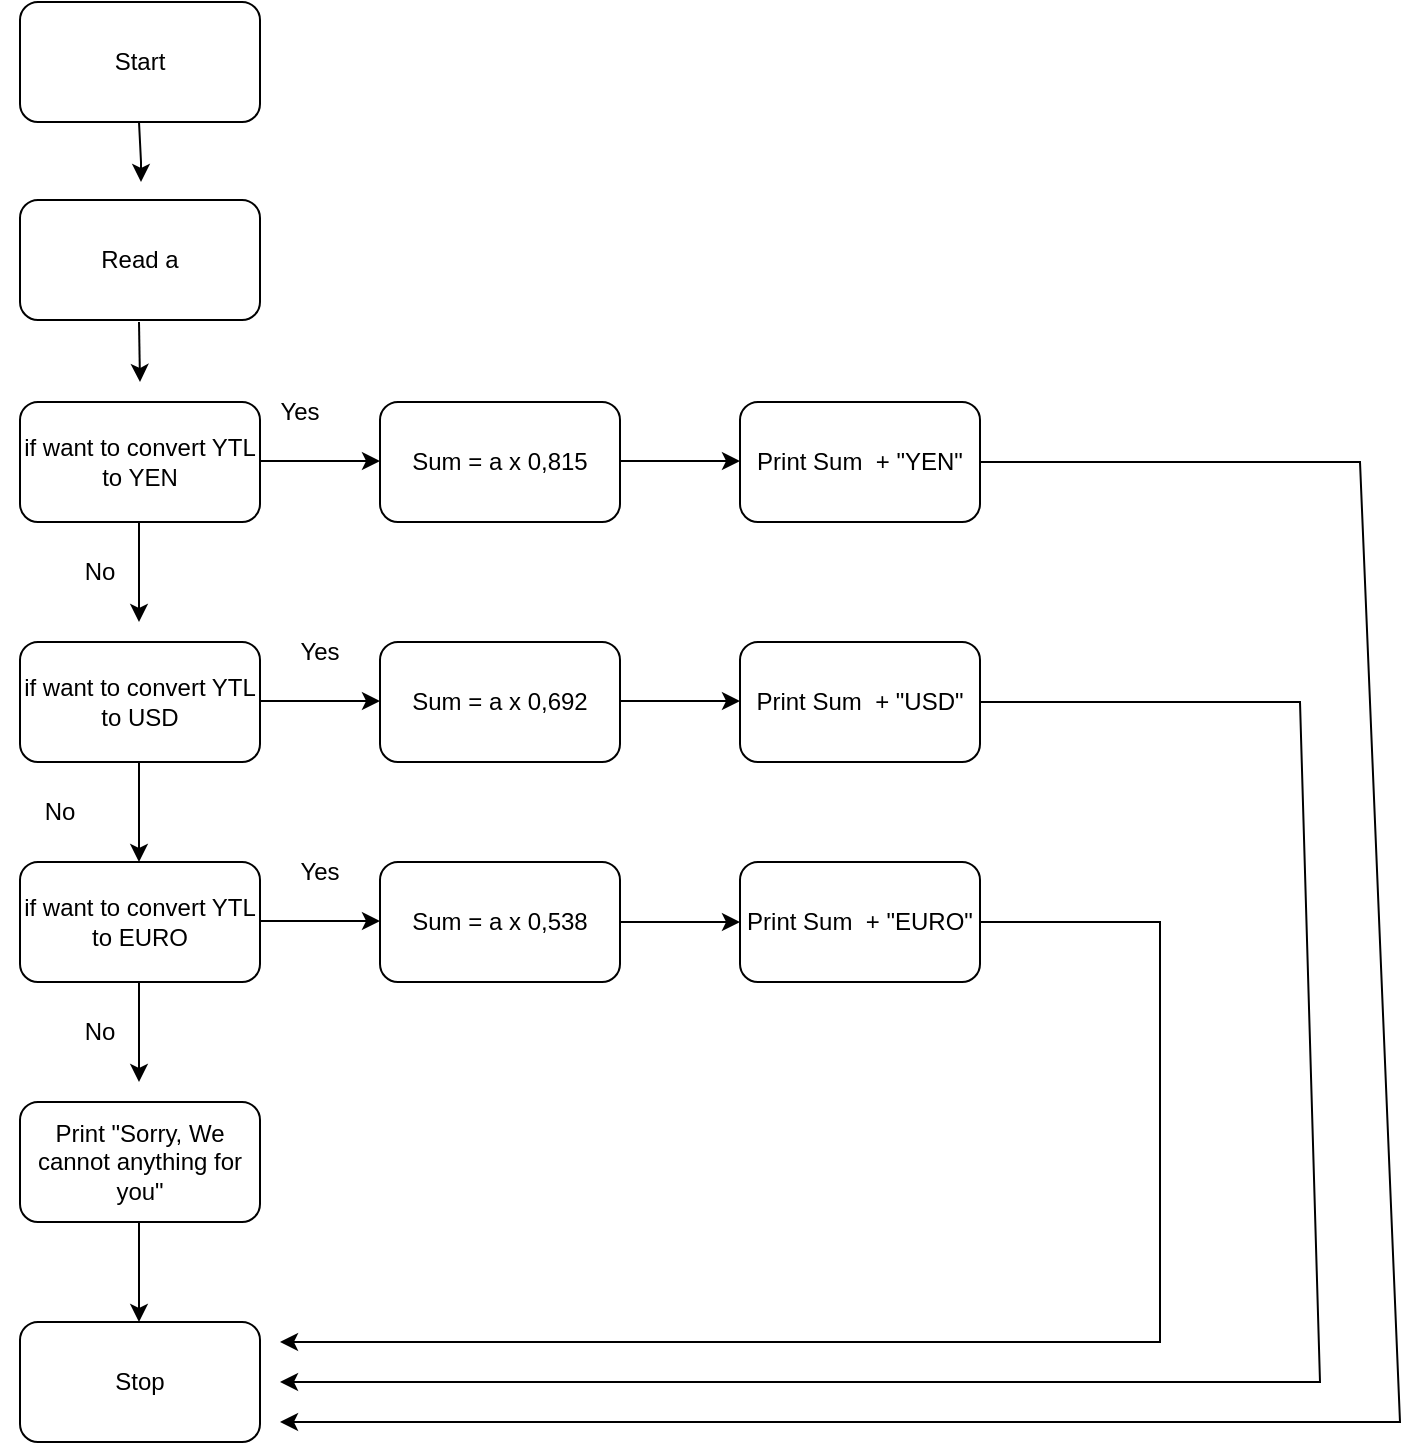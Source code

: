 <mxfile version="15.6.2" type="github"><diagram id="lIKNdZSSERzLnmymlffm" name="Page-1"><mxGraphModel dx="1422" dy="727" grid="1" gridSize="10" guides="1" tooltips="1" connect="1" arrows="1" fold="1" page="1" pageScale="1" pageWidth="827" pageHeight="1169" math="0" shadow="0"><root><mxCell id="0"/><mxCell id="1" parent="0"/><mxCell id="Lj_NbQSTLonGSrCqd0vI-2" value="Stop" style="rounded=1;whiteSpace=wrap;html=1;" vertex="1" parent="1"><mxGeometry x="150" y="660" width="120" height="60" as="geometry"/></mxCell><mxCell id="Lj_NbQSTLonGSrCqd0vI-3" value="Start" style="rounded=1;whiteSpace=wrap;html=1;" vertex="1" parent="1"><mxGeometry x="150" width="120" height="60" as="geometry"/></mxCell><mxCell id="Lj_NbQSTLonGSrCqd0vI-4" value="Read a" style="rounded=1;whiteSpace=wrap;html=1;" vertex="1" parent="1"><mxGeometry x="150" y="99" width="120" height="60" as="geometry"/></mxCell><mxCell id="Lj_NbQSTLonGSrCqd0vI-26" value="" style="endArrow=classic;html=1;rounded=0;" edge="1" parent="1"><mxGeometry width="50" height="50" relative="1" as="geometry"><mxPoint x="209.5" y="60" as="sourcePoint"/><mxPoint x="210.5" y="90" as="targetPoint"/><Array as="points"><mxPoint x="210.5" y="80"/></Array></mxGeometry></mxCell><mxCell id="Lj_NbQSTLonGSrCqd0vI-27" value="" style="endArrow=classic;html=1;rounded=0;" edge="1" parent="1"><mxGeometry width="50" height="50" relative="1" as="geometry"><mxPoint x="209.5" y="160" as="sourcePoint"/><mxPoint x="210" y="190" as="targetPoint"/></mxGeometry></mxCell><mxCell id="Lj_NbQSTLonGSrCqd0vI-28" value="if want to convert YTL to YEN" style="rounded=1;whiteSpace=wrap;html=1;" vertex="1" parent="1"><mxGeometry x="150" y="200" width="120" height="60" as="geometry"/></mxCell><mxCell id="Lj_NbQSTLonGSrCqd0vI-30" value="Yes" style="text;html=1;strokeColor=none;fillColor=none;align=center;verticalAlign=middle;whiteSpace=wrap;rounded=0;" vertex="1" parent="1"><mxGeometry x="260" y="190" width="60" height="30" as="geometry"/></mxCell><mxCell id="Lj_NbQSTLonGSrCqd0vI-31" value="Sum = a x 0,815" style="rounded=1;whiteSpace=wrap;html=1;" vertex="1" parent="1"><mxGeometry x="330" y="200" width="120" height="60" as="geometry"/></mxCell><mxCell id="Lj_NbQSTLonGSrCqd0vI-33" value="Print Sum&amp;nbsp; + &quot;YEN&quot;" style="rounded=1;whiteSpace=wrap;html=1;" vertex="1" parent="1"><mxGeometry x="510" y="200" width="120" height="60" as="geometry"/></mxCell><mxCell id="Lj_NbQSTLonGSrCqd0vI-34" value="" style="endArrow=classic;html=1;rounded=0;" edge="1" parent="1"><mxGeometry width="50" height="50" relative="1" as="geometry"><mxPoint x="209.5" y="260" as="sourcePoint"/><mxPoint x="209.5" y="310" as="targetPoint"/><Array as="points"><mxPoint x="209.5" y="290"/></Array></mxGeometry></mxCell><mxCell id="Lj_NbQSTLonGSrCqd0vI-35" value="No" style="text;html=1;strokeColor=none;fillColor=none;align=center;verticalAlign=middle;whiteSpace=wrap;rounded=0;" vertex="1" parent="1"><mxGeometry x="160" y="270" width="60" height="30" as="geometry"/></mxCell><mxCell id="Lj_NbQSTLonGSrCqd0vI-36" value="if want to convert YTL to USD" style="rounded=1;whiteSpace=wrap;html=1;" vertex="1" parent="1"><mxGeometry x="150" y="320" width="120" height="60" as="geometry"/></mxCell><mxCell id="Lj_NbQSTLonGSrCqd0vI-37" value="if want to convert YTL to EURO" style="rounded=1;whiteSpace=wrap;html=1;" vertex="1" parent="1"><mxGeometry x="150" y="430" width="120" height="60" as="geometry"/></mxCell><mxCell id="Lj_NbQSTLonGSrCqd0vI-38" value="" style="endArrow=classic;html=1;rounded=0;" edge="1" parent="1"><mxGeometry width="50" height="50" relative="1" as="geometry"><mxPoint x="270" y="349.5" as="sourcePoint"/><mxPoint x="330" y="349.5" as="targetPoint"/><Array as="points"><mxPoint x="300" y="349.5"/></Array></mxGeometry></mxCell><mxCell id="Lj_NbQSTLonGSrCqd0vI-39" value="" style="endArrow=classic;html=1;rounded=0;" edge="1" parent="1"><mxGeometry width="50" height="50" relative="1" as="geometry"><mxPoint x="270" y="459.5" as="sourcePoint"/><mxPoint x="330" y="459.5" as="targetPoint"/></mxGeometry></mxCell><mxCell id="Lj_NbQSTLonGSrCqd0vI-41" value="Sum = a x 0,692" style="rounded=1;whiteSpace=wrap;html=1;" vertex="1" parent="1"><mxGeometry x="330" y="320" width="120" height="60" as="geometry"/></mxCell><mxCell id="Lj_NbQSTLonGSrCqd0vI-42" value="" style="endArrow=classic;html=1;rounded=0;" edge="1" parent="1"><mxGeometry width="50" height="50" relative="1" as="geometry"><mxPoint x="270" y="229.5" as="sourcePoint"/><mxPoint x="330" y="229.5" as="targetPoint"/><Array as="points"><mxPoint x="300" y="229.5"/></Array></mxGeometry></mxCell><mxCell id="Lj_NbQSTLonGSrCqd0vI-43" value="" style="endArrow=classic;html=1;rounded=0;" edge="1" parent="1"><mxGeometry width="50" height="50" relative="1" as="geometry"><mxPoint x="450" y="349.5" as="sourcePoint"/><mxPoint x="510" y="349.5" as="targetPoint"/><Array as="points"><mxPoint x="480" y="349.5"/></Array></mxGeometry></mxCell><mxCell id="Lj_NbQSTLonGSrCqd0vI-44" value="Print Sum&amp;nbsp; + &quot;USD&quot;" style="rounded=1;whiteSpace=wrap;html=1;" vertex="1" parent="1"><mxGeometry x="510" y="320" width="120" height="60" as="geometry"/></mxCell><mxCell id="Lj_NbQSTLonGSrCqd0vI-45" value="Sum = a x 0,538" style="rounded=1;whiteSpace=wrap;html=1;" vertex="1" parent="1"><mxGeometry x="330" y="430" width="120" height="60" as="geometry"/></mxCell><mxCell id="Lj_NbQSTLonGSrCqd0vI-46" value="Print Sum&amp;nbsp; + &quot;EURO&quot;" style="rounded=1;whiteSpace=wrap;html=1;" vertex="1" parent="1"><mxGeometry x="510" y="430" width="120" height="60" as="geometry"/></mxCell><mxCell id="Lj_NbQSTLonGSrCqd0vI-47" value="" style="endArrow=classic;html=1;rounded=0;" edge="1" parent="1"><mxGeometry width="50" height="50" relative="1" as="geometry"><mxPoint x="450" y="460" as="sourcePoint"/><mxPoint x="510" y="460" as="targetPoint"/><Array as="points"><mxPoint x="480" y="460"/></Array></mxGeometry></mxCell><mxCell id="Lj_NbQSTLonGSrCqd0vI-48" value="" style="endArrow=classic;html=1;rounded=0;" edge="1" parent="1"><mxGeometry width="50" height="50" relative="1" as="geometry"><mxPoint x="450" y="229.5" as="sourcePoint"/><mxPoint x="510" y="229.5" as="targetPoint"/><Array as="points"><mxPoint x="480" y="229.5"/></Array></mxGeometry></mxCell><mxCell id="Lj_NbQSTLonGSrCqd0vI-49" value="Yes" style="text;html=1;strokeColor=none;fillColor=none;align=center;verticalAlign=middle;whiteSpace=wrap;rounded=0;" vertex="1" parent="1"><mxGeometry x="270" y="310" width="60" height="30" as="geometry"/></mxCell><mxCell id="Lj_NbQSTLonGSrCqd0vI-50" value="" style="endArrow=classic;html=1;rounded=0;" edge="1" parent="1"><mxGeometry width="50" height="50" relative="1" as="geometry"><mxPoint x="209.5" y="380" as="sourcePoint"/><mxPoint x="209.5" y="430" as="targetPoint"/><Array as="points"><mxPoint x="209.5" y="410"/></Array></mxGeometry></mxCell><mxCell id="Lj_NbQSTLonGSrCqd0vI-51" value="No" style="text;html=1;strokeColor=none;fillColor=none;align=center;verticalAlign=middle;whiteSpace=wrap;rounded=0;" vertex="1" parent="1"><mxGeometry x="140" y="390" width="60" height="30" as="geometry"/></mxCell><mxCell id="Lj_NbQSTLonGSrCqd0vI-55" value="" style="endArrow=classic;html=1;rounded=0;" edge="1" parent="1"><mxGeometry width="50" height="50" relative="1" as="geometry"><mxPoint x="209.5" y="490" as="sourcePoint"/><mxPoint x="209.5" y="540" as="targetPoint"/><Array as="points"><mxPoint x="209.5" y="520"/></Array></mxGeometry></mxCell><mxCell id="Lj_NbQSTLonGSrCqd0vI-56" value="Print &quot;Sorry, We cannot anything for you&quot;" style="rounded=1;whiteSpace=wrap;html=1;" vertex="1" parent="1"><mxGeometry x="150" y="550" width="120" height="60" as="geometry"/></mxCell><mxCell id="Lj_NbQSTLonGSrCqd0vI-57" value="Yes" style="text;html=1;strokeColor=none;fillColor=none;align=center;verticalAlign=middle;whiteSpace=wrap;rounded=0;" vertex="1" parent="1"><mxGeometry x="270" y="420" width="60" height="30" as="geometry"/></mxCell><mxCell id="Lj_NbQSTLonGSrCqd0vI-58" value="No" style="text;html=1;strokeColor=none;fillColor=none;align=center;verticalAlign=middle;whiteSpace=wrap;rounded=0;" vertex="1" parent="1"><mxGeometry x="160" y="500" width="60" height="30" as="geometry"/></mxCell><mxCell id="Lj_NbQSTLonGSrCqd0vI-59" value="" style="endArrow=classic;html=1;rounded=0;" edge="1" parent="1"><mxGeometry width="50" height="50" relative="1" as="geometry"><mxPoint x="209.5" y="610" as="sourcePoint"/><mxPoint x="209.5" y="660" as="targetPoint"/><Array as="points"><mxPoint x="209.5" y="640"/></Array></mxGeometry></mxCell><mxCell id="Lj_NbQSTLonGSrCqd0vI-61" value="" style="endArrow=classic;html=1;rounded=0;" edge="1" parent="1"><mxGeometry width="50" height="50" relative="1" as="geometry"><mxPoint x="630" y="230" as="sourcePoint"/><mxPoint x="280" y="710" as="targetPoint"/><Array as="points"><mxPoint x="820" y="230"/><mxPoint x="840" y="710"/></Array></mxGeometry></mxCell><mxCell id="Lj_NbQSTLonGSrCqd0vI-63" value="" style="endArrow=classic;html=1;rounded=0;exitX=1;exitY=0.5;exitDx=0;exitDy=0;" edge="1" parent="1" source="Lj_NbQSTLonGSrCqd0vI-46"><mxGeometry width="50" height="50" relative="1" as="geometry"><mxPoint x="640" y="460" as="sourcePoint"/><mxPoint x="280" y="670" as="targetPoint"/><Array as="points"><mxPoint x="720" y="460"/><mxPoint x="720" y="670"/></Array></mxGeometry></mxCell><mxCell id="Lj_NbQSTLonGSrCqd0vI-65" value="" style="endArrow=classic;html=1;rounded=0;" edge="1" parent="1"><mxGeometry width="50" height="50" relative="1" as="geometry"><mxPoint x="630" y="350" as="sourcePoint"/><mxPoint x="280" y="690" as="targetPoint"/><Array as="points"><mxPoint x="790" y="350"/><mxPoint x="800" y="690"/></Array></mxGeometry></mxCell></root></mxGraphModel></diagram></mxfile>